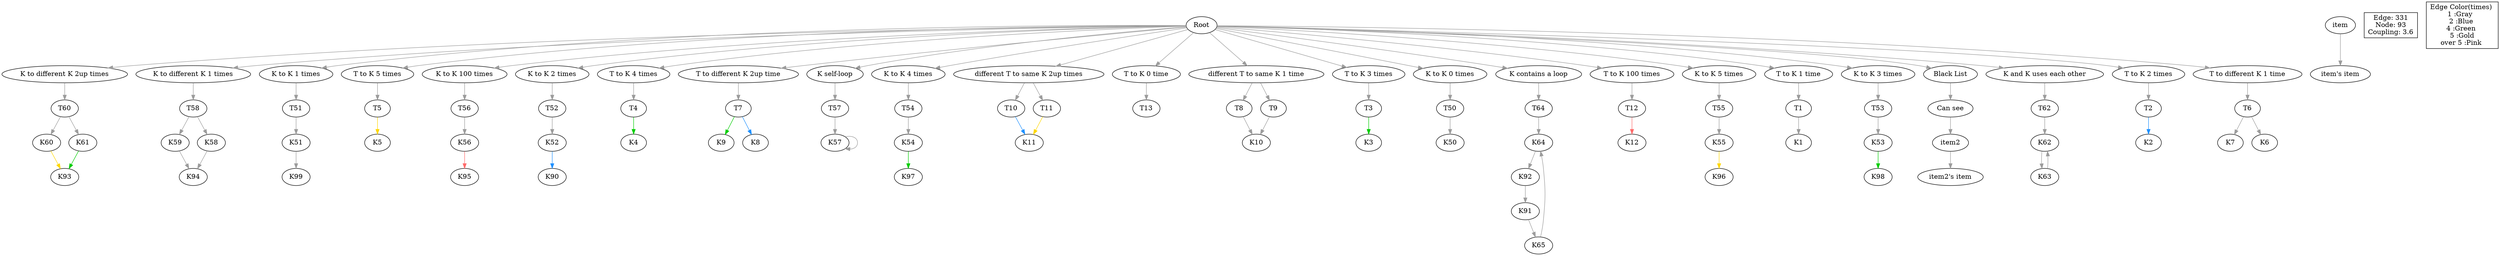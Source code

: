 // TestCases
digraph {
	K59
	K58
	K57
	K56
	K55
	K54
	K53
	K52
	K51
	K50
	"item2's item"
	"item's item"
	"K to different K 2up times"
	"K to different K 1 times"
	"K to K 1 times"
	"T to K 5 times"
	item
	"K to K 100 times"
	"K to K 2 times"
	"T to K 4 times"
	T10
	T11
	T12
	T13
	item2
	"T to different K 2up time"
	"K self-loop"
	"K to K 4 times"
	"different T to same K 2up times"
	"T to K 0 time"
	"different T to same K 1 time"
	K12
	K11
	K10
	K3
	K2
	K1
	K7
	K6
	K5
	K4
	K9
	K8
	K64
	K65
	K62
	K63
	K60
	K61
	"T to K 3 times"
	"K to K 0 times"
	"K contains a loop"
	"T to K 100 times"
	"K to K 5 times"
	K99
	K98
	K93
	K92
	K91
	K90
	K97
	K96
	K95
	K94
	"T to K 1 time"
	"K to K 3 times"
	"Black List"
	"K and K uses each other"
	T58
	T50
	T51
	T52
	T53
	T54
	T55
	T56
	T57
	"T to K 2 times"
	T8
	T9
	T6
	T7
	T4
	T5
	T2
	T3
	"T to different K 1 time"
	T1
	"Can see"
	Root
	T64
	T60
	T62
		Root -> "T to K 5 times" [color="#9C9C9C"]
		K60 -> K93 [color="#FFD700"]
		T6 -> K6 [color="#9C9C9C"]
		Root -> "K to K 0 times" [color="#9C9C9C"]
		T4 -> K4 [color="#00CD00"]
		K65 -> K64 [color="#9C9C9C"]
		K62 -> K63 [color="#9C9C9C"]
		"different T to same K 1 time" -> T8 [color="#9C9C9C"]
		T60 -> K60 [color="#9C9C9C"]
		Root -> "K to K 5 times" [color="#9C9C9C"]
		Root -> "K to K 4 times" [color="#9C9C9C"]
		K51 -> K99 [color="#9C9C9C"]
		"K to different K 2up times" -> T60 [color="#9C9C9C"]
		K56 -> K95 [color="#FF6A6A"]
		Root -> "K contains a loop" [color="#9C9C9C"]
		T64 -> K64 [color="#9C9C9C"]
		Root -> "T to K 0 time" [color="#9C9C9C"]
		T10 -> K11 [color="#1E90FF"]
		T3 -> K3 [color="#00CD00"]
		Root -> "Black List" [color="#9C9C9C"]
		"T to K 4 times" -> T4 [color="#9C9C9C"]
		Root -> "K to K 2 times" [color="#9C9C9C"]
		T7 -> K9 [color="#00CD00"]
		Root -> "T to K 4 times" [color="#9C9C9C"]
		T62 -> K62 [color="#9C9C9C"]
		"K self-loop" -> T57 [color="#9C9C9C"]
		K63 -> K62 [color="#9C9C9C"]
		"K to K 0 times" -> T50 [color="#9C9C9C"]
		T56 -> K56 [color="#9C9C9C"]
		"K to K 100 times" -> T56 [color="#9C9C9C"]
		"Black List" -> "Can see" [color="#9C9C9C"]
		item2 -> "item2's item" [color="#9C9C9C"]
		Root -> "T to different K 2up time" [color="#9C9C9C"]
		K53 -> K98 [color="#00CD00"]
		T7 -> K8 [color="#1E90FF"]
		Root -> "T to K 3 times" [color="#9C9C9C"]
		K52 -> K90 [color="#1E90FF"]
		Root -> "different T to same K 2up times" [color="#9C9C9C"]
		Root -> "K to different K 1 times" [color="#9C9C9C"]
		Root -> "T to K 100 times" [color="#9C9C9C"]
		"K to K 2 times" -> T52 [color="#9C9C9C"]
		"T to different K 1 time" -> T6 [color="#9C9C9C"]
		"Can see" -> item2 [color="#9C9C9C"]
		"T to K 0 time" -> T13 [color="#9C9C9C"]
		"T to K 100 times" -> T12 [color="#9C9C9C"]
		item -> "item's item" [color="#9C9C9C"]
		"T to different K 2up time" -> T7 [color="#9C9C9C"]
		T11 -> K11 [color="#FFD700"]
		T58 -> K59 [color="#9C9C9C"]
		"T to K 2 times" -> T2 [color="#9C9C9C"]
		"different T to same K 2up times" -> T11 [color="#9C9C9C"]
		"K to K 3 times" -> T53 [color="#9C9C9C"]
		T57 -> K57 [color="#9C9C9C"]
		"K to K 4 times" -> T54 [color="#9C9C9C"]
		"K and K uses each other" -> T62 [color="#9C9C9C"]
		T2 -> K2 [color="#1E90FF"]
		"K to different K 1 times" -> T58 [color="#9C9C9C"]
		Root -> "different T to same K 1 time" [color="#9C9C9C"]
		"T to K 5 times" -> T5 [color="#9C9C9C"]
		T6 -> K7 [color="#9C9C9C"]
		T8 -> K10 [color="#9C9C9C"]
		Root -> "K to K 100 times" [color="#9C9C9C"]
		K58 -> K94 [color="#9C9C9C"]
		T1 -> K1 [color="#9C9C9C"]
		"K contains a loop" -> T64 [color="#9C9C9C"]
		T53 -> K53 [color="#9C9C9C"]
		K59 -> K94 [color="#9C9C9C"]
		"different T to same K 1 time" -> T9 [color="#9C9C9C"]
		"K to K 5 times" -> T55 [color="#9C9C9C"]
		T60 -> K61 [color="#9C9C9C"]
		Root -> "K and K uses each other" [color="#9C9C9C"]
		K61 -> K93 [color="#00CD00"]
		T58 -> K58 [color="#9C9C9C"]
		"T to K 3 times" -> T3 [color="#9C9C9C"]
		Root -> "T to K 2 times" [color="#9C9C9C"]
		"different T to same K 2up times" -> T10 [color="#9C9C9C"]
		T9 -> K10 [color="#9C9C9C"]
		"K to K 1 times" -> T51 [color="#9C9C9C"]
		"T to K 1 time" -> T1 [color="#9C9C9C"]
		Root -> "T to K 1 time" [color="#9C9C9C"]
		Root -> "T to different K 1 time" [color="#9C9C9C"]
		Root -> "K to different K 2up times" [color="#9C9C9C"]
		K55 -> K96 [color="#FFD700"]
		T50 -> K50 [color="#9C9C9C"]
		T51 -> K51 [color="#9C9C9C"]
		K64 -> K92 [color="#9C9C9C"]
		K91 -> K65 [color="#9C9C9C"]
		T52 -> K52 [color="#9C9C9C"]
		Root -> "K to K 1 times" [color="#9C9C9C"]
		K54 -> K97 [color="#00CD00"]
		T5 -> K5 [color="#FFD700"]
		K92 -> K91 [color="#9C9C9C"]
		K57 -> K57 [color="#9C9C9C"]
		Root -> "K self-loop" [color="#9C9C9C"]
		T54 -> K54 [color="#9C9C9C"]
		T12 -> K12 [color="#FF6A6A"]
		T55 -> K55 [color="#9C9C9C"]
		Root -> "K to K 3 times" [color="#9C9C9C"]
	node [labeljust=l shape=box]
	"Edge: 331
Node: 93
Coupling: 3.6"
	"Edge Color(times) 
1 :Gray  
2 :Blue 
4 :Green 
5 :Gold
over 5 :Pink 
"
}